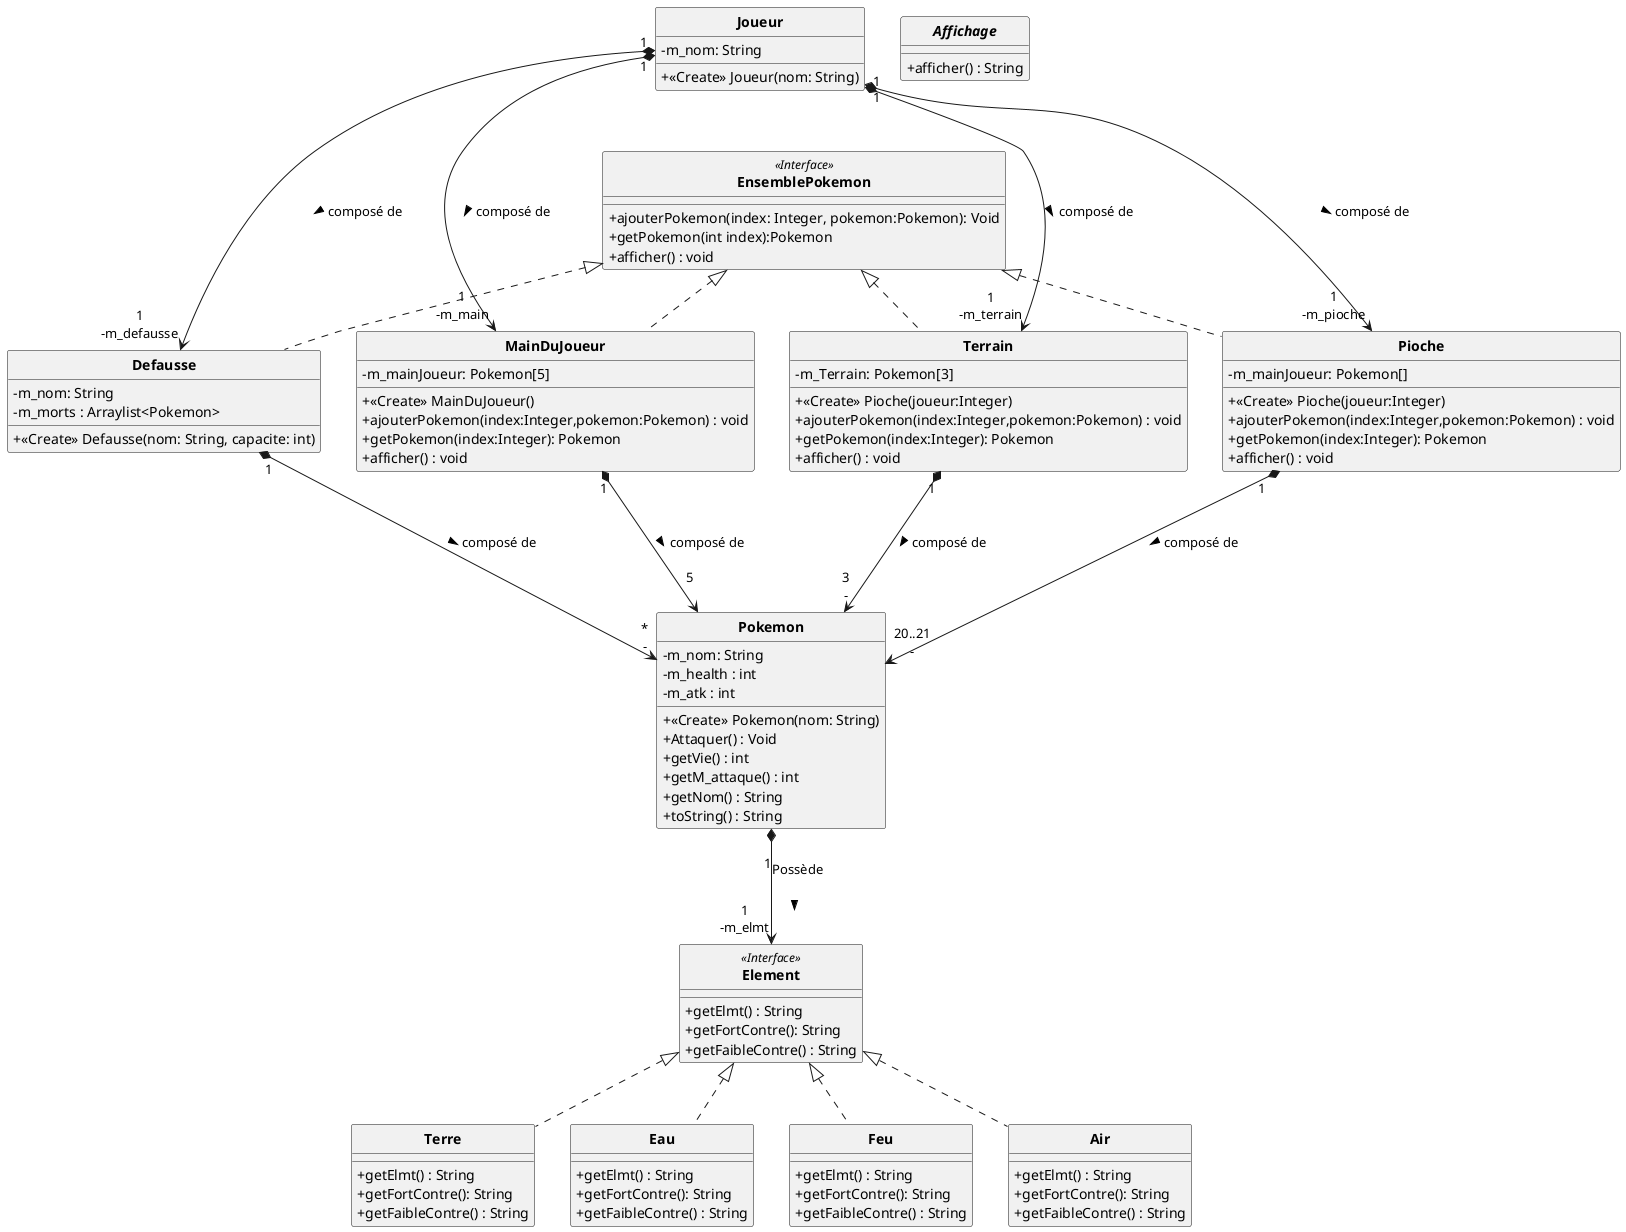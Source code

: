 @startuml
'https://plantuml.com/class-diagram
skinparam classAttributeIconSize 0
skinparam classFontStyle Bold
skinparam style strictuml

class Joueur
{
    - m_nom: String
    + <<Create>> Joueur(nom: String)
}

class EnsemblePokemon <<Interface>>
{
    + ajouterPokemon(index: Integer, pokemon:Pokemon): Void
    + getPokemon(int index):Pokemon
    + afficher() : void
}

class Defausse implements EnsemblePokemon
{
    - m_nom: String
    - m_morts : Arraylist<Pokemon>
    + <<Create>> Defausse(nom: String, capacite: int)
}

class MainDuJoueur implements EnsemblePokemon
{
    - m_mainJoueur: Pokemon[5]
    + <<Create>> MainDuJoueur()
    + ajouterPokemon(index:Integer,pokemon:Pokemon) : void
    + getPokemon(index:Integer): Pokemon
    + afficher() : void
}

class Terrain implements EnsemblePokemon
{
    - m_Terrain: Pokemon[3]
    + <<Create>> Pioche(joueur:Integer)
    + ajouterPokemon(index:Integer,pokemon:Pokemon) : void
    + getPokemon(index:Integer): Pokemon
    + afficher() : void
}

class Pioche implements EnsemblePokemon
{
    - m_mainJoueur: Pokemon[]
    + <<Create>> Pioche(joueur:Integer)
    + ajouterPokemon(index:Integer,pokemon:Pokemon) : void
    + getPokemon(index:Integer): Pokemon
    + afficher() : void
}


class Pokemon
{
    - m_nom: String
    - m_health : int
    - m_atk : int
    + <<Create>> Pokemon(nom: String)
    + Attaquer() : Void
    + getVie() : int
    + getM_attaque() : int
    + getNom() : String
    + toString() : String 
}

class Element <<Interface>>
{
    + getElmt() : String
    + getFortContre(): String
    + getFaibleContre() : String
}


class Terre implements Element
{
    + getElmt() : String
    + getFortContre(): String
    + getFaibleContre() : String
}

class Eau implements Element
{
    + getElmt() : String
    + getFortContre(): String
    + getFaibleContre() : String
}

class Feu implements Element
{
    + getElmt() : String
    + getFortContre(): String
    + getFaibleContre() : String
}

class Air implements Element
{
    + getElmt() : String
    + getFortContre(): String
    + getFaibleContre() : String
}

abstract Affichage
{
    + afficher() : String
}

Pioche "1" *---> "20..21\n-" Pokemon : composé de \t\t >
MainDuJoueur "1" *---> "5\n" Pokemon : composé de \t\t >
Terrain "1" *---> "3\n-" Pokemon : composé de \t\t >
Defausse "1" *---> "*\n-" Pokemon : composé de \t\t >

Pokemon "\n 1" *--> "1\n-m_elmt" Element : Possède\n\n >
Joueur "1" *---> "1\n-m_terrain" Terrain : composé de \t\t >
Joueur "1" *---> "1\n-m_pioche" Pioche : composé de \t\t >
Joueur "1" *---> "1\n-m_main" MainDuJoueur : composé de \t\t >
Joueur "1" *---> "1\n-m_defausse" Defausse : composé de \t\t >



@enduml
